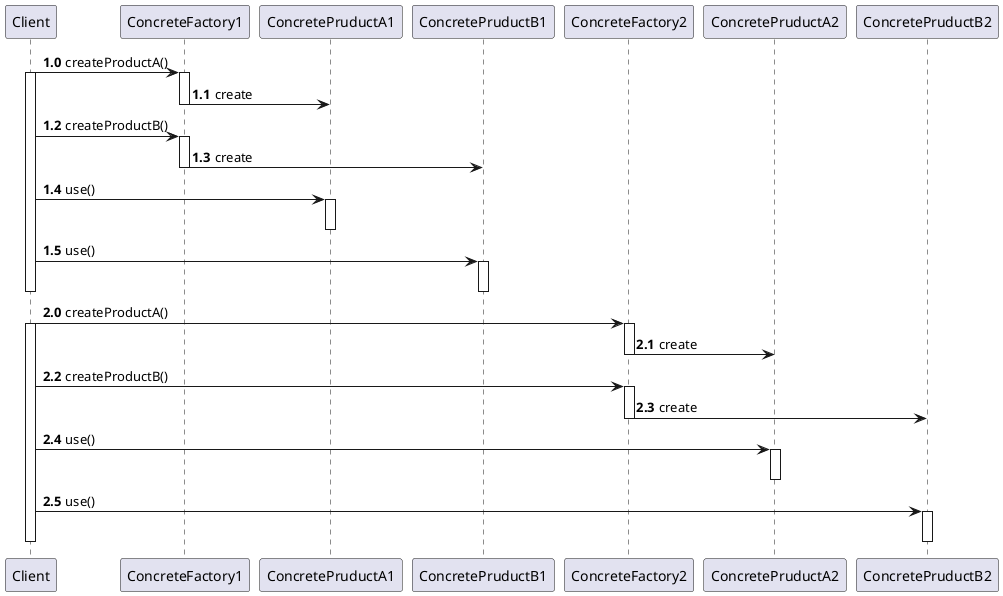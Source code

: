 @startuml
participant Client
participant ConcreteFactory1
participant ConcretePruductA1
participant ConcretePruductB1
participant ConcreteFactory2
participant ConcretePruductA2
participant ConcretePruductB2
autonumber 1.0
Client->ConcreteFactory1:createProductA()
activate Client
activate ConcreteFactory1
ConcreteFactory1->ConcretePruductA1:create
deactivate ConcreteFactory1

Client->ConcreteFactory1:createProductB()
activate ConcreteFactory1
ConcreteFactory1->ConcretePruductB1:create
deactivate ConcreteFactory1

Client->ConcretePruductA1:use()
activate ConcretePruductA1
deactivate ConcretePruductA1
Client->ConcretePruductB1:use()
activate ConcretePruductB1
deactivate ConcretePruductB1
deactivate Client

autonumber 2.0
Client->ConcreteFactory2:createProductA()
activate Client
activate ConcreteFactory2
ConcreteFactory2->ConcretePruductA2:create
deactivate ConcreteFactory2

Client->ConcreteFactory2:createProductB()
activate ConcreteFactory2
ConcreteFactory2->ConcretePruductB2:create
deactivate ConcreteFactory2

Client->ConcretePruductA2:use()
activate ConcretePruductA2
deactivate ConcretePruductA2
Client->ConcretePruductB2:use()
activate ConcretePruductB2
deactivate ConcretePruductB2
deactivate Client
@enduml